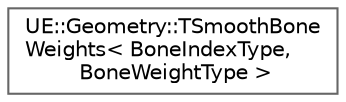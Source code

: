 digraph "Graphical Class Hierarchy"
{
 // INTERACTIVE_SVG=YES
 // LATEX_PDF_SIZE
  bgcolor="transparent";
  edge [fontname=Helvetica,fontsize=10,labelfontname=Helvetica,labelfontsize=10];
  node [fontname=Helvetica,fontsize=10,shape=box,height=0.2,width=0.4];
  rankdir="LR";
  Node0 [id="Node000000",label="UE::Geometry::TSmoothBone\lWeights\< BoneIndexType,\l BoneWeightType \>",height=0.2,width=0.4,color="grey40", fillcolor="white", style="filled",URL="$dd/da3/classUE_1_1Geometry_1_1TSmoothBoneWeights.html",tooltip="Collection of algorithms for smoothing bone weights."];
}
